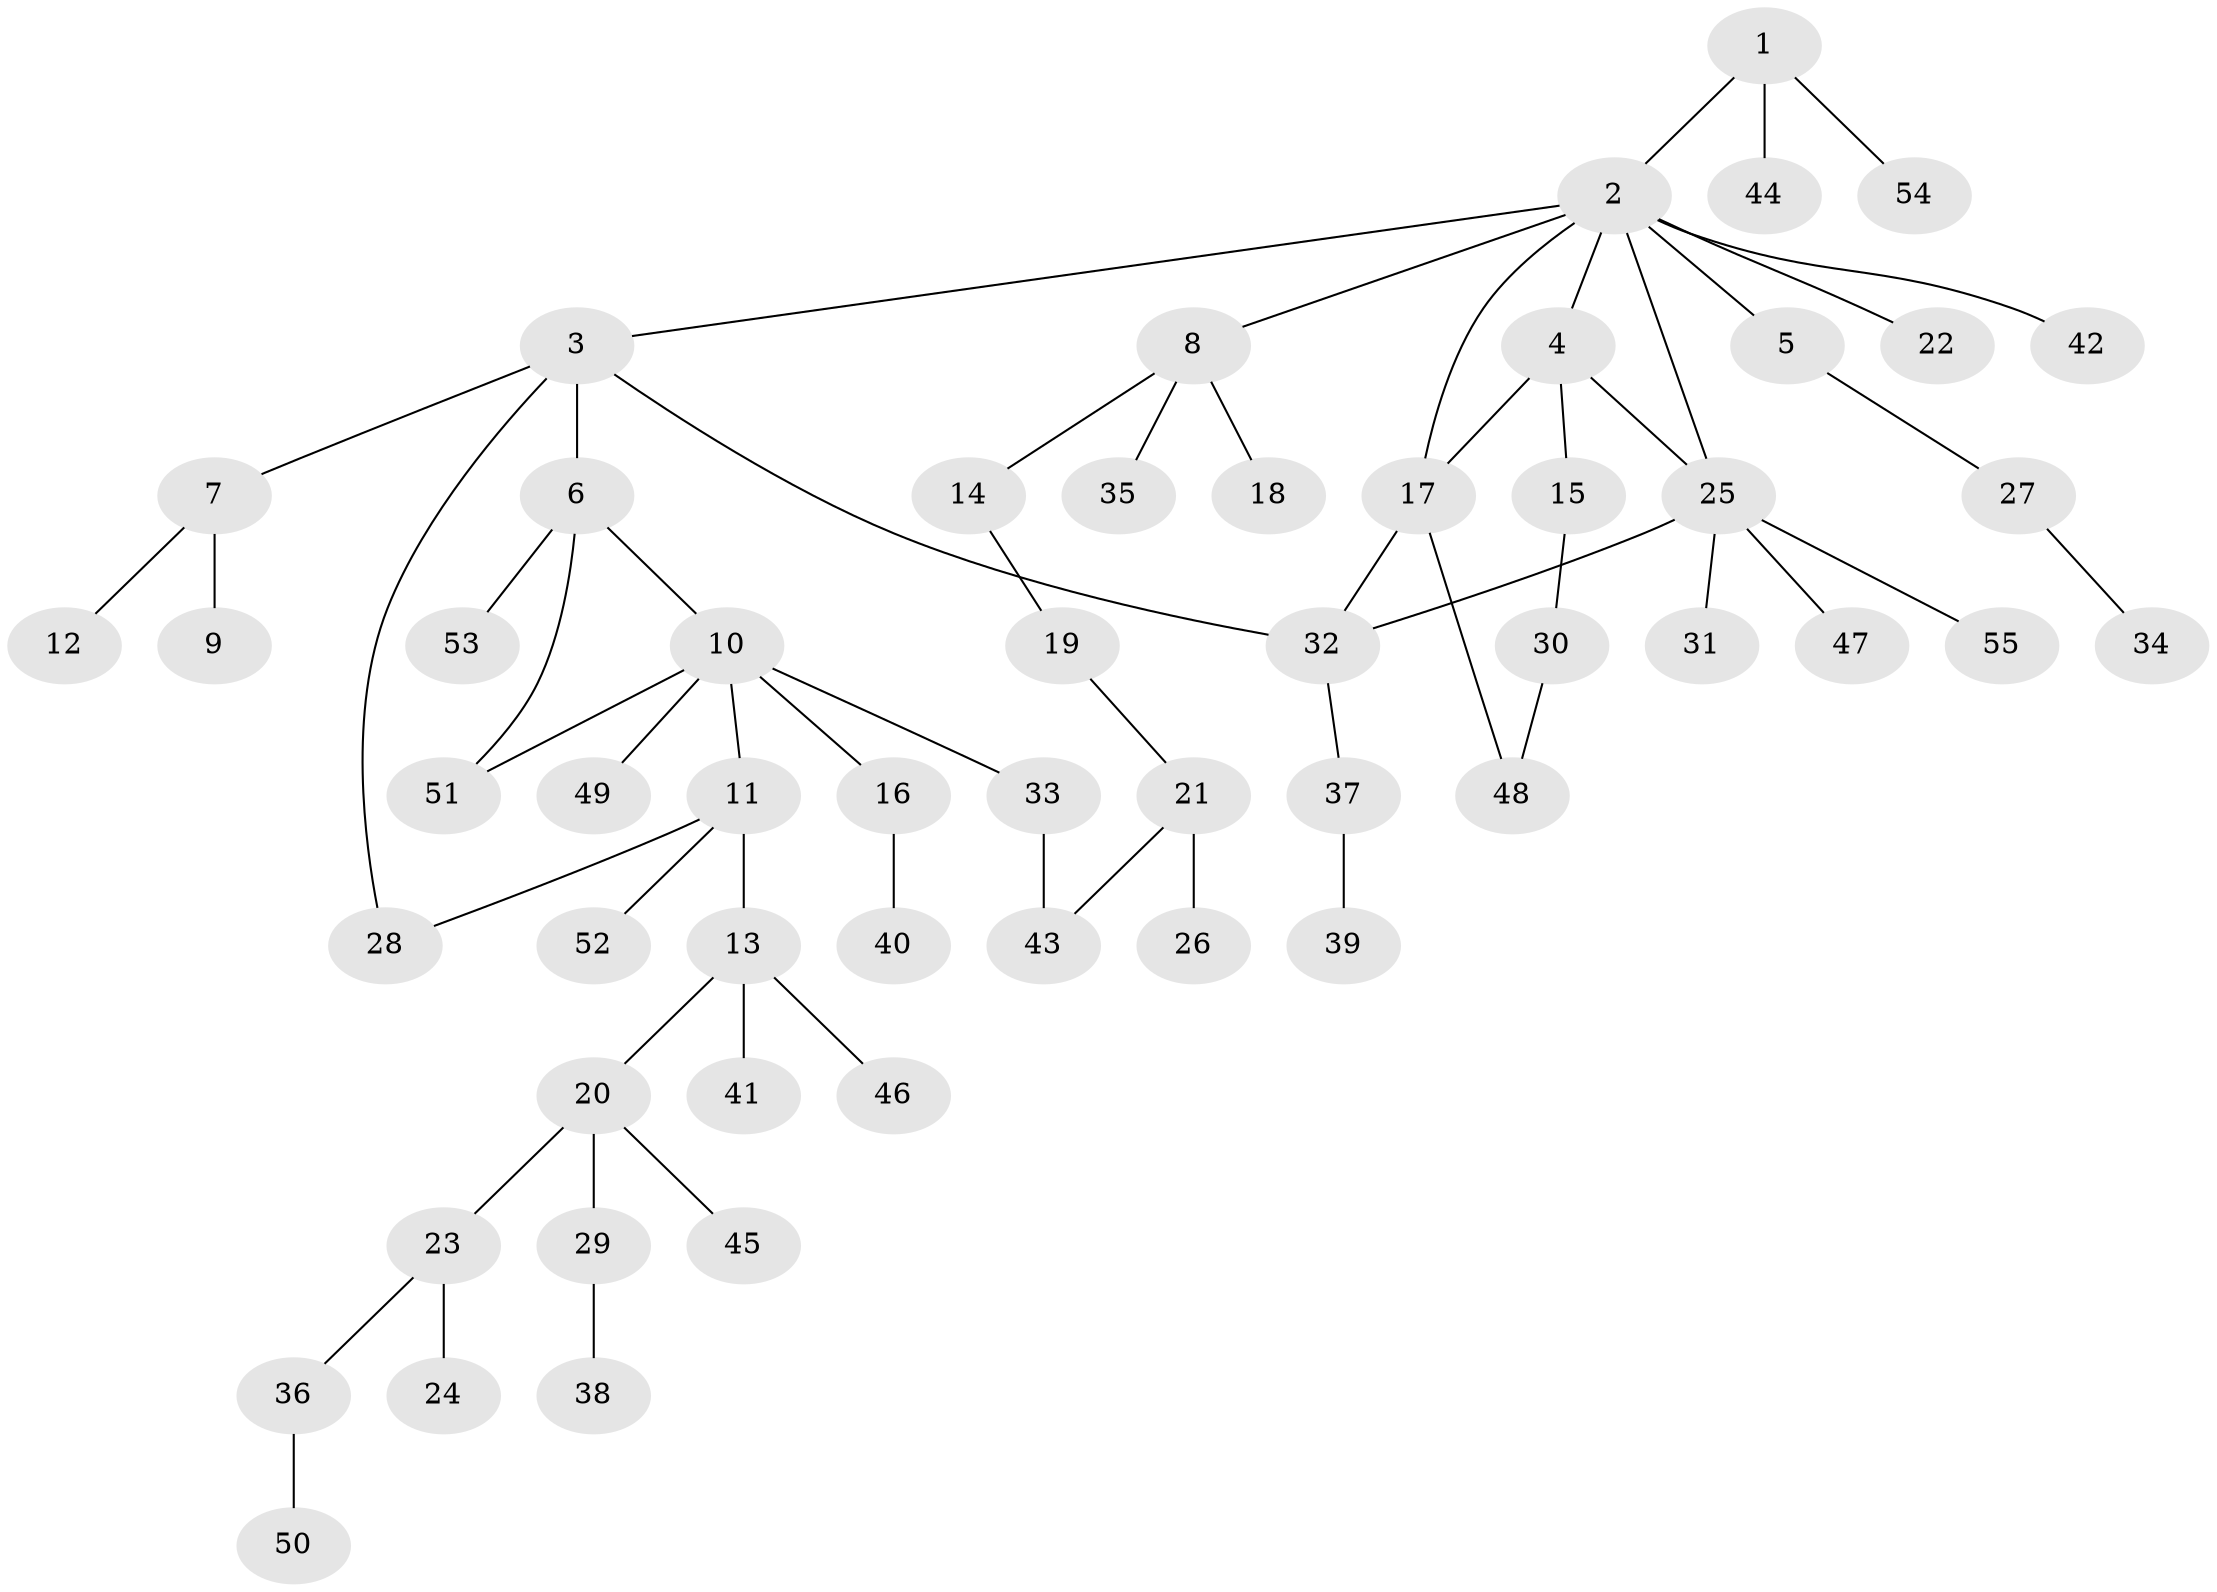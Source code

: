 // Generated by graph-tools (version 1.1) at 2025/10/02/27/25 16:10:56]
// undirected, 55 vertices, 62 edges
graph export_dot {
graph [start="1"]
  node [color=gray90,style=filled];
  1;
  2;
  3;
  4;
  5;
  6;
  7;
  8;
  9;
  10;
  11;
  12;
  13;
  14;
  15;
  16;
  17;
  18;
  19;
  20;
  21;
  22;
  23;
  24;
  25;
  26;
  27;
  28;
  29;
  30;
  31;
  32;
  33;
  34;
  35;
  36;
  37;
  38;
  39;
  40;
  41;
  42;
  43;
  44;
  45;
  46;
  47;
  48;
  49;
  50;
  51;
  52;
  53;
  54;
  55;
  1 -- 2;
  1 -- 44;
  1 -- 54;
  2 -- 3;
  2 -- 4;
  2 -- 5;
  2 -- 8;
  2 -- 22;
  2 -- 42;
  2 -- 25;
  2 -- 17;
  3 -- 6;
  3 -- 7;
  3 -- 32;
  3 -- 28;
  4 -- 15;
  4 -- 17;
  4 -- 25;
  5 -- 27;
  6 -- 10;
  6 -- 51;
  6 -- 53;
  7 -- 9;
  7 -- 12;
  8 -- 14;
  8 -- 18;
  8 -- 35;
  10 -- 11;
  10 -- 16;
  10 -- 33;
  10 -- 49;
  10 -- 51;
  11 -- 13;
  11 -- 28;
  11 -- 52;
  13 -- 20;
  13 -- 41;
  13 -- 46;
  14 -- 19;
  15 -- 30;
  16 -- 40;
  17 -- 48;
  17 -- 32;
  19 -- 21;
  20 -- 23;
  20 -- 29;
  20 -- 45;
  21 -- 26;
  21 -- 43;
  23 -- 24;
  23 -- 36;
  25 -- 31;
  25 -- 47;
  25 -- 55;
  25 -- 32;
  27 -- 34;
  29 -- 38;
  30 -- 48;
  32 -- 37;
  33 -- 43;
  36 -- 50;
  37 -- 39;
}
